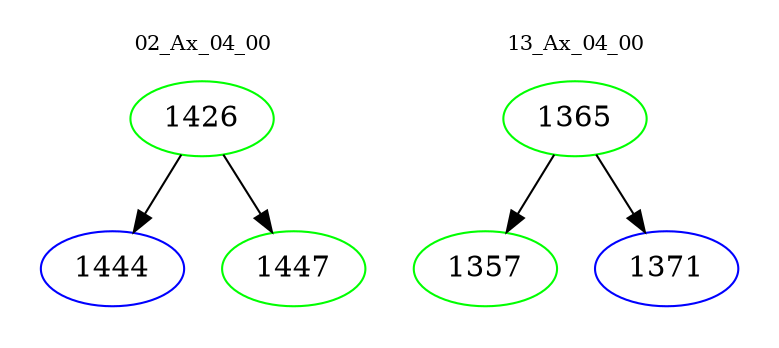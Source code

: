 digraph{
subgraph cluster_0 {
color = white
label = "02_Ax_04_00";
fontsize=10;
T0_1426 [label="1426", color="green"]
T0_1426 -> T0_1444 [color="black"]
T0_1444 [label="1444", color="blue"]
T0_1426 -> T0_1447 [color="black"]
T0_1447 [label="1447", color="green"]
}
subgraph cluster_1 {
color = white
label = "13_Ax_04_00";
fontsize=10;
T1_1365 [label="1365", color="green"]
T1_1365 -> T1_1357 [color="black"]
T1_1357 [label="1357", color="green"]
T1_1365 -> T1_1371 [color="black"]
T1_1371 [label="1371", color="blue"]
}
}
